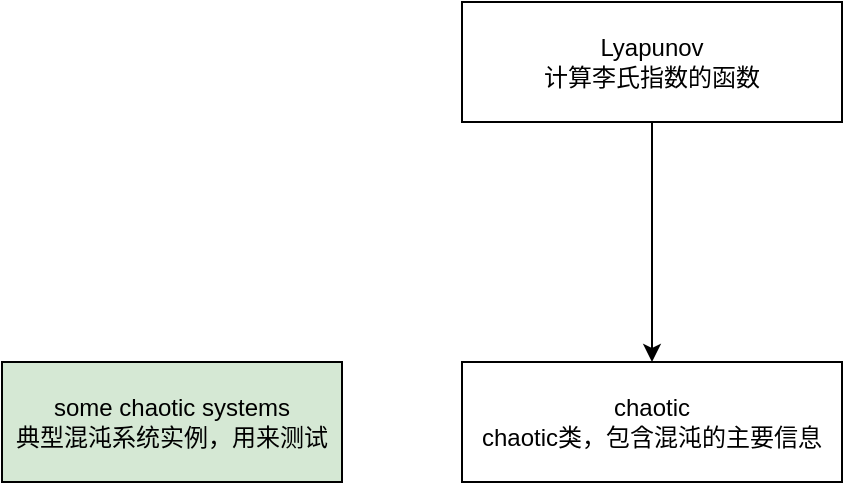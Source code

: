 <mxfile version="13.1.3">
    <diagram id="6hGFLwfOUW9BJ-s0fimq" name="Page-1">
        <mxGraphModel dx="1642" dy="536" grid="1" gridSize="10" guides="1" tooltips="1" connect="1" arrows="1" fold="1" page="1" pageScale="1" pageWidth="827" pageHeight="1169" math="0" shadow="0">
            <root>
                <mxCell id="0"/>
                <mxCell id="1" parent="0"/>
                <mxCell id="2" value="some chaotic systems&lt;br&gt;典型混沌系统实例，用来测试" style="rounded=0;whiteSpace=wrap;html=1;fillColor=#D5E8D4;" vertex="1" parent="1">
                    <mxGeometry x="10" y="250" width="170" height="60" as="geometry"/>
                </mxCell>
                <mxCell id="5" style="edgeStyle=orthogonalEdgeStyle;rounded=0;orthogonalLoop=1;jettySize=auto;html=1;exitX=0.5;exitY=1;exitDx=0;exitDy=0;" edge="1" parent="1" source="3" target="4">
                    <mxGeometry relative="1" as="geometry"/>
                </mxCell>
                <mxCell id="3" value="Lyapunov&lt;br&gt;计算李氏指数的函数" style="rounded=0;whiteSpace=wrap;html=1;fillColor=none;" vertex="1" parent="1">
                    <mxGeometry x="240" y="70" width="190" height="60" as="geometry"/>
                </mxCell>
                <mxCell id="4" value="chaotic&lt;br&gt;chaotic类，包含混沌的主要信息" style="rounded=0;whiteSpace=wrap;html=1;fillColor=none;" vertex="1" parent="1">
                    <mxGeometry x="240" y="250" width="190" height="60" as="geometry"/>
                </mxCell>
            </root>
        </mxGraphModel>
    </diagram>
</mxfile>